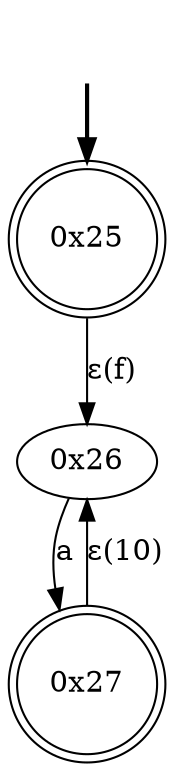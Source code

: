 digraph {
	fake [style=invisible]
	"0x25" [root=true shape=doublecircle]
	"0x26"
	"0x27" [shape=doublecircle]
	fake -> "0x25" [style=bold]
	"0x25" -> "0x26" [label="ε(f)"]
	"0x26" -> "0x27" [label=a]
	"0x27" -> "0x26" [label="ε(10)"]
}

